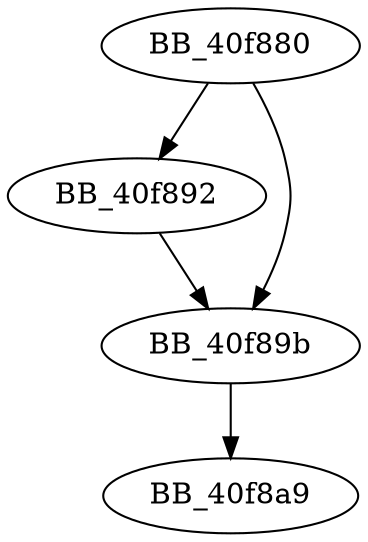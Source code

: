 DiGraph sub_40F880{
BB_40f880->BB_40f892
BB_40f880->BB_40f89b
BB_40f892->BB_40f89b
BB_40f89b->BB_40f8a9
}

